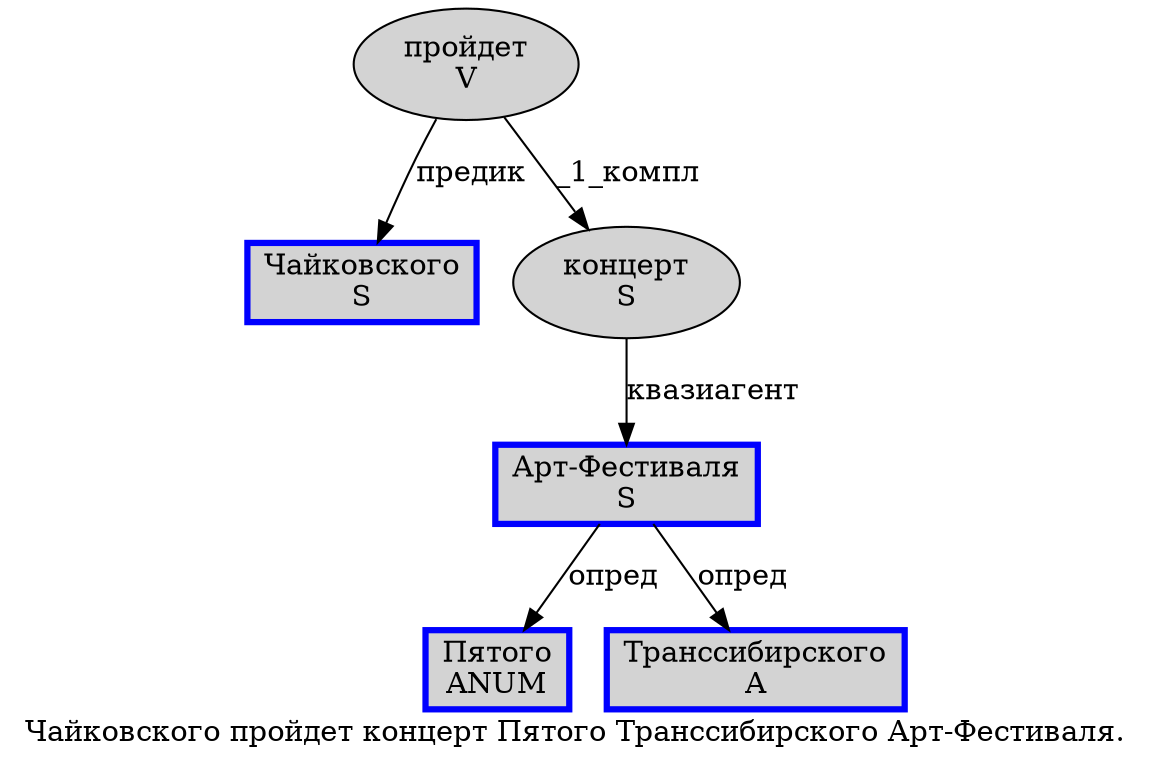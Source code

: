 digraph SENTENCE_188 {
	graph [label="Чайковского пройдет концерт Пятого Транссибирского Арт-Фестиваля."]
	node [style=filled]
		0 [label="Чайковского
S" color=blue fillcolor=lightgray penwidth=3 shape=box]
		1 [label="пройдет
V" color="" fillcolor=lightgray penwidth=1 shape=ellipse]
		2 [label="концерт
S" color="" fillcolor=lightgray penwidth=1 shape=ellipse]
		3 [label="Пятого
ANUM" color=blue fillcolor=lightgray penwidth=3 shape=box]
		4 [label="Транссибирского
A" color=blue fillcolor=lightgray penwidth=3 shape=box]
		5 [label="Арт-Фестиваля
S" color=blue fillcolor=lightgray penwidth=3 shape=box]
			1 -> 0 [label="предик"]
			1 -> 2 [label="_1_компл"]
			5 -> 3 [label="опред"]
			5 -> 4 [label="опред"]
			2 -> 5 [label="квазиагент"]
}